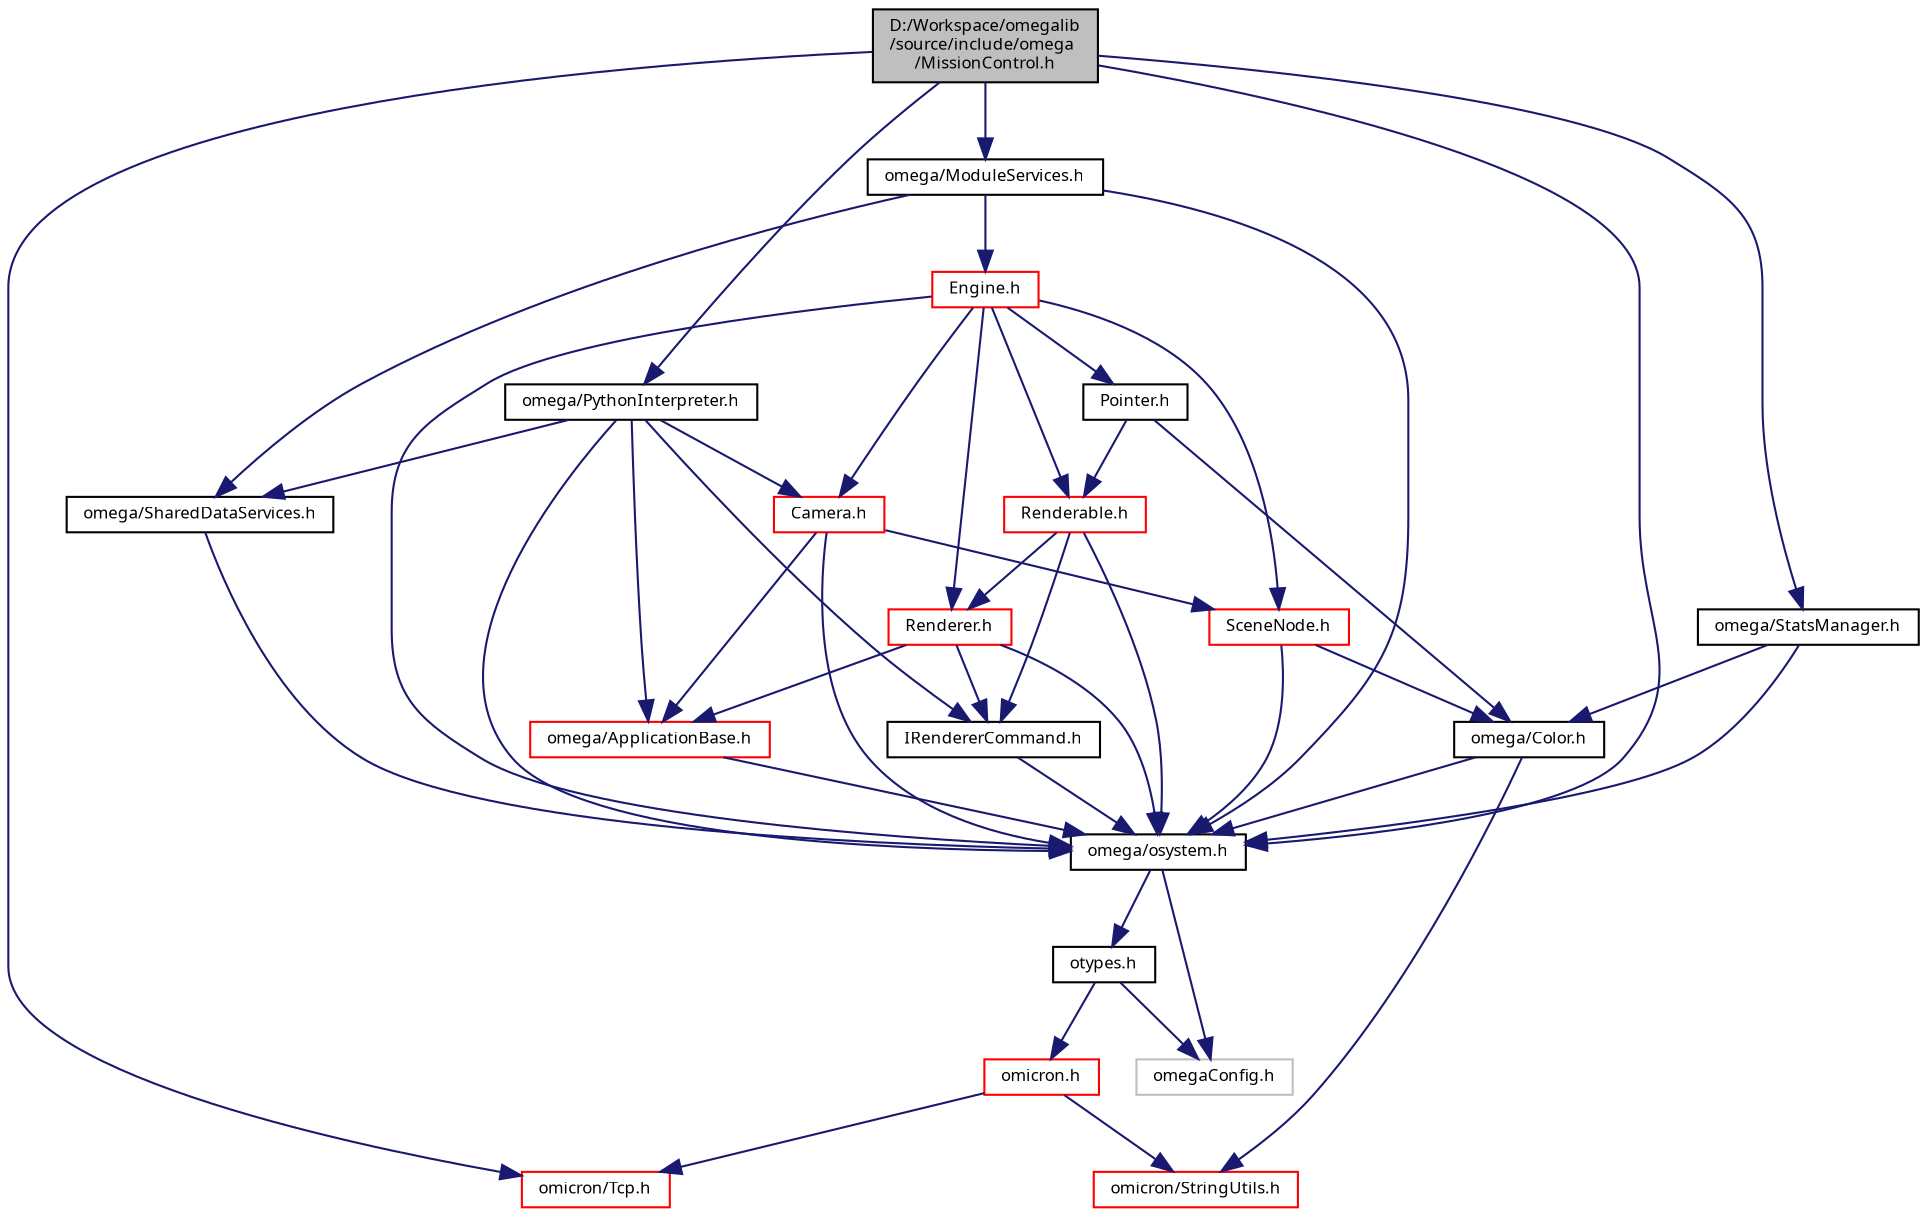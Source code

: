 digraph "D:/Workspace/omegalib/source/include/omega/MissionControl.h"
{
  bgcolor="transparent";
  edge [fontname="FreeSans.ttf",fontsize="8",labelfontname="FreeSans.ttf",labelfontsize="8"];
  node [fontname="FreeSans.ttf",fontsize="8",shape=record];
  Node1 [label="D:/Workspace/omegalib\l/source/include/omega\l/MissionControl.h",height=0.2,width=0.4,color="black", fillcolor="grey75", style="filled" fontcolor="black"];
  Node1 -> Node2 [color="midnightblue",fontsize="8",style="solid",fontname="FreeSans.ttf"];
  Node2 [label="omega/osystem.h",height=0.2,width=0.4,color="black",URL="$include_2omega_2osystem_8h.html"];
  Node2 -> Node3 [color="midnightblue",fontsize="8",style="solid",fontname="FreeSans.ttf"];
  Node3 [label="omegaConfig.h",height=0.2,width=0.4,color="grey75"];
  Node2 -> Node4 [color="midnightblue",fontsize="8",style="solid",fontname="FreeSans.ttf"];
  Node4 [label="otypes.h",height=0.2,width=0.4,color="black",URL="$include_2omega_2otypes_8h.html"];
  Node4 -> Node3 [color="midnightblue",fontsize="8",style="solid",fontname="FreeSans.ttf"];
  Node4 -> Node5 [color="midnightblue",fontsize="8",style="solid",fontname="FreeSans.ttf"];
  Node5 [label="omicron.h",height=0.2,width=0.4,color="red",URL="$omicron_8h.html"];
  Node5 -> Node6 [color="midnightblue",fontsize="8",style="solid",fontname="FreeSans.ttf"];
  Node6 [label="omicron/StringUtils.h",height=0.2,width=0.4,color="red",URL="$_string_utils_8h.html"];
  Node5 -> Node7 [color="midnightblue",fontsize="8",style="solid",fontname="FreeSans.ttf"];
  Node7 [label="omicron/Tcp.h",height=0.2,width=0.4,color="red",URL="$_tcp_8h.html"];
  Node1 -> Node8 [color="midnightblue",fontsize="8",style="solid",fontname="FreeSans.ttf"];
  Node8 [label="omega/StatsManager.h",height=0.2,width=0.4,color="black",URL="$_stats_manager_8h.html"];
  Node8 -> Node2 [color="midnightblue",fontsize="8",style="solid",fontname="FreeSans.ttf"];
  Node8 -> Node9 [color="midnightblue",fontsize="8",style="solid",fontname="FreeSans.ttf"];
  Node9 [label="omega/Color.h",height=0.2,width=0.4,color="black",URL="$_color_8h.html"];
  Node9 -> Node2 [color="midnightblue",fontsize="8",style="solid",fontname="FreeSans.ttf"];
  Node9 -> Node6 [color="midnightblue",fontsize="8",style="solid",fontname="FreeSans.ttf"];
  Node1 -> Node10 [color="midnightblue",fontsize="8",style="solid",fontname="FreeSans.ttf"];
  Node10 [label="omega/ModuleServices.h",height=0.2,width=0.4,color="black",URL="$_module_services_8h.html"];
  Node10 -> Node2 [color="midnightblue",fontsize="8",style="solid",fontname="FreeSans.ttf"];
  Node10 -> Node11 [color="midnightblue",fontsize="8",style="solid",fontname="FreeSans.ttf"];
  Node11 [label="Engine.h",height=0.2,width=0.4,color="red",URL="$_engine_8h.html"];
  Node11 -> Node2 [color="midnightblue",fontsize="8",style="solid",fontname="FreeSans.ttf"];
  Node11 -> Node12 [color="midnightblue",fontsize="8",style="solid",fontname="FreeSans.ttf"];
  Node12 [label="Renderer.h",height=0.2,width=0.4,color="red",URL="$_renderer_8h.html"];
  Node12 -> Node2 [color="midnightblue",fontsize="8",style="solid",fontname="FreeSans.ttf"];
  Node12 -> Node13 [color="midnightblue",fontsize="8",style="solid",fontname="FreeSans.ttf"];
  Node13 [label="IRendererCommand.h",height=0.2,width=0.4,color="black",URL="$_i_renderer_command_8h.html"];
  Node13 -> Node2 [color="midnightblue",fontsize="8",style="solid",fontname="FreeSans.ttf"];
  Node12 -> Node14 [color="midnightblue",fontsize="8",style="solid",fontname="FreeSans.ttf"];
  Node14 [label="omega/ApplicationBase.h",height=0.2,width=0.4,color="red",URL="$_application_base_8h.html"];
  Node14 -> Node2 [color="midnightblue",fontsize="8",style="solid",fontname="FreeSans.ttf"];
  Node11 -> Node15 [color="midnightblue",fontsize="8",style="solid",fontname="FreeSans.ttf"];
  Node15 [label="SceneNode.h",height=0.2,width=0.4,color="red",URL="$_scene_node_8h.html"];
  Node15 -> Node2 [color="midnightblue",fontsize="8",style="solid",fontname="FreeSans.ttf"];
  Node15 -> Node9 [color="midnightblue",fontsize="8",style="solid",fontname="FreeSans.ttf"];
  Node11 -> Node16 [color="midnightblue",fontsize="8",style="solid",fontname="FreeSans.ttf"];
  Node16 [label="Pointer.h",height=0.2,width=0.4,color="black",URL="$_pointer_8h.html"];
  Node16 -> Node17 [color="midnightblue",fontsize="8",style="solid",fontname="FreeSans.ttf"];
  Node17 [label="Renderable.h",height=0.2,width=0.4,color="red",URL="$_renderable_8h.html"];
  Node17 -> Node2 [color="midnightblue",fontsize="8",style="solid",fontname="FreeSans.ttf"];
  Node17 -> Node13 [color="midnightblue",fontsize="8",style="solid",fontname="FreeSans.ttf"];
  Node17 -> Node12 [color="midnightblue",fontsize="8",style="solid",fontname="FreeSans.ttf"];
  Node16 -> Node9 [color="midnightblue",fontsize="8",style="solid",fontname="FreeSans.ttf"];
  Node11 -> Node17 [color="midnightblue",fontsize="8",style="solid",fontname="FreeSans.ttf"];
  Node11 -> Node18 [color="midnightblue",fontsize="8",style="solid",fontname="FreeSans.ttf"];
  Node18 [label="Camera.h",height=0.2,width=0.4,color="red",URL="$_camera_8h.html"];
  Node18 -> Node2 [color="midnightblue",fontsize="8",style="solid",fontname="FreeSans.ttf"];
  Node18 -> Node14 [color="midnightblue",fontsize="8",style="solid",fontname="FreeSans.ttf"];
  Node18 -> Node15 [color="midnightblue",fontsize="8",style="solid",fontname="FreeSans.ttf"];
  Node10 -> Node19 [color="midnightblue",fontsize="8",style="solid",fontname="FreeSans.ttf"];
  Node19 [label="omega/SharedDataServices.h",height=0.2,width=0.4,color="black",URL="$_shared_data_services_8h.html"];
  Node19 -> Node2 [color="midnightblue",fontsize="8",style="solid",fontname="FreeSans.ttf"];
  Node1 -> Node20 [color="midnightblue",fontsize="8",style="solid",fontname="FreeSans.ttf"];
  Node20 [label="omega/PythonInterpreter.h",height=0.2,width=0.4,color="black",URL="$_python_interpreter_8h.html"];
  Node20 -> Node2 [color="midnightblue",fontsize="8",style="solid",fontname="FreeSans.ttf"];
  Node20 -> Node14 [color="midnightblue",fontsize="8",style="solid",fontname="FreeSans.ttf"];
  Node20 -> Node13 [color="midnightblue",fontsize="8",style="solid",fontname="FreeSans.ttf"];
  Node20 -> Node19 [color="midnightblue",fontsize="8",style="solid",fontname="FreeSans.ttf"];
  Node20 -> Node18 [color="midnightblue",fontsize="8",style="solid",fontname="FreeSans.ttf"];
  Node1 -> Node7 [color="midnightblue",fontsize="8",style="solid",fontname="FreeSans.ttf"];
}
